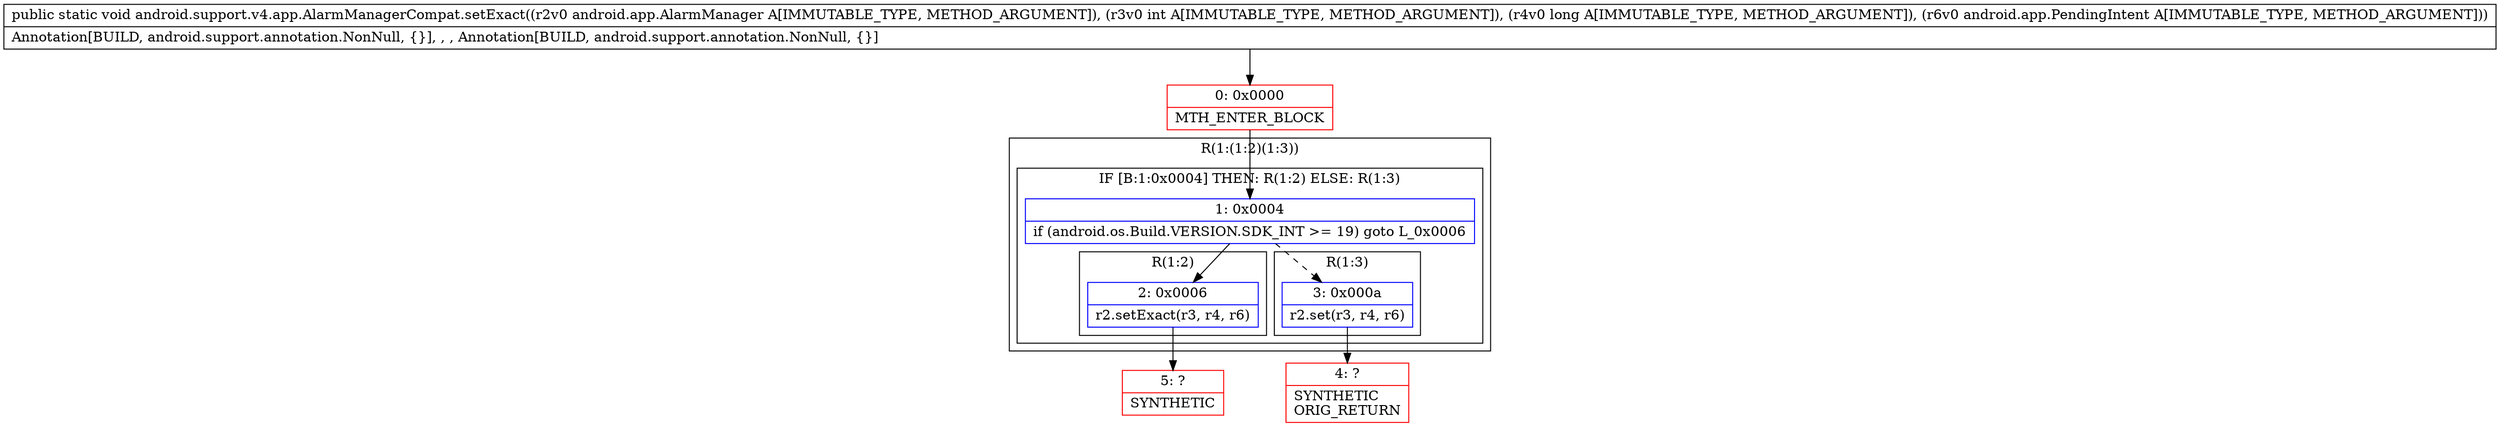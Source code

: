 digraph "CFG forandroid.support.v4.app.AlarmManagerCompat.setExact(Landroid\/app\/AlarmManager;IJLandroid\/app\/PendingIntent;)V" {
subgraph cluster_Region_348340795 {
label = "R(1:(1:2)(1:3))";
node [shape=record,color=blue];
subgraph cluster_IfRegion_1871476955 {
label = "IF [B:1:0x0004] THEN: R(1:2) ELSE: R(1:3)";
node [shape=record,color=blue];
Node_1 [shape=record,label="{1\:\ 0x0004|if (android.os.Build.VERSION.SDK_INT \>= 19) goto L_0x0006\l}"];
subgraph cluster_Region_212561610 {
label = "R(1:2)";
node [shape=record,color=blue];
Node_2 [shape=record,label="{2\:\ 0x0006|r2.setExact(r3, r4, r6)\l}"];
}
subgraph cluster_Region_1861536253 {
label = "R(1:3)";
node [shape=record,color=blue];
Node_3 [shape=record,label="{3\:\ 0x000a|r2.set(r3, r4, r6)\l}"];
}
}
}
Node_0 [shape=record,color=red,label="{0\:\ 0x0000|MTH_ENTER_BLOCK\l}"];
Node_4 [shape=record,color=red,label="{4\:\ ?|SYNTHETIC\lORIG_RETURN\l}"];
Node_5 [shape=record,color=red,label="{5\:\ ?|SYNTHETIC\l}"];
MethodNode[shape=record,label="{public static void android.support.v4.app.AlarmManagerCompat.setExact((r2v0 android.app.AlarmManager A[IMMUTABLE_TYPE, METHOD_ARGUMENT]), (r3v0 int A[IMMUTABLE_TYPE, METHOD_ARGUMENT]), (r4v0 long A[IMMUTABLE_TYPE, METHOD_ARGUMENT]), (r6v0 android.app.PendingIntent A[IMMUTABLE_TYPE, METHOD_ARGUMENT]))  | Annotation[BUILD, android.support.annotation.NonNull, \{\}], , , Annotation[BUILD, android.support.annotation.NonNull, \{\}]\l}"];
MethodNode -> Node_0;
Node_1 -> Node_2;
Node_1 -> Node_3[style=dashed];
Node_2 -> Node_5;
Node_3 -> Node_4;
Node_0 -> Node_1;
}

